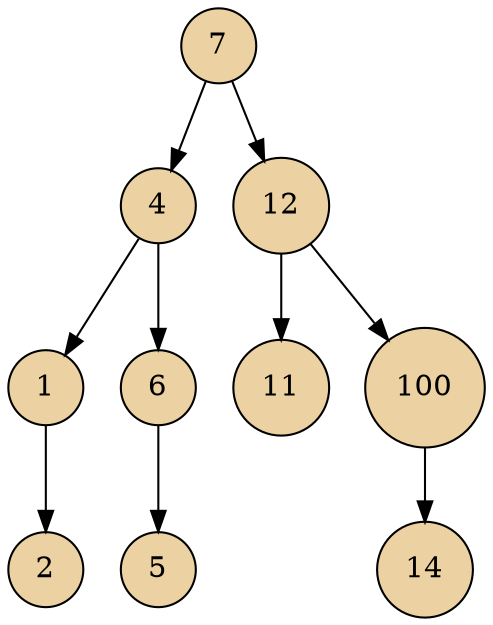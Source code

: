 digraph BST{
 node[shape=circle]
 node[style=filled]
 node[fillcolor="#ECD2A2"]
7->4;
4->1;
1->2;
4->6;
6->5;
7->12;
12->11;
12->100;
100->14;
}